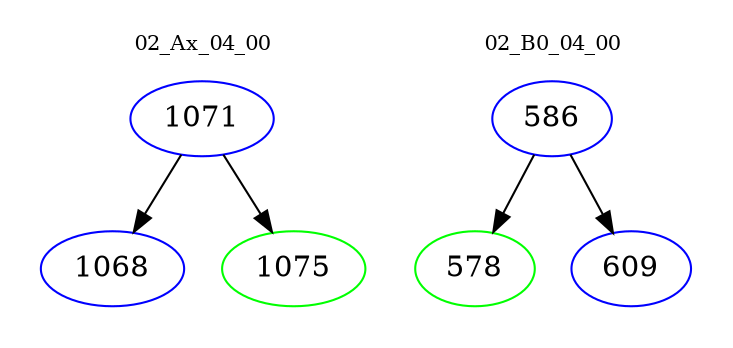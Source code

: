 digraph{
subgraph cluster_0 {
color = white
label = "02_Ax_04_00";
fontsize=10;
T0_1071 [label="1071", color="blue"]
T0_1071 -> T0_1068 [color="black"]
T0_1068 [label="1068", color="blue"]
T0_1071 -> T0_1075 [color="black"]
T0_1075 [label="1075", color="green"]
}
subgraph cluster_1 {
color = white
label = "02_B0_04_00";
fontsize=10;
T1_586 [label="586", color="blue"]
T1_586 -> T1_578 [color="black"]
T1_578 [label="578", color="green"]
T1_586 -> T1_609 [color="black"]
T1_609 [label="609", color="blue"]
}
}
